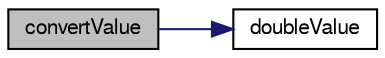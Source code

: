 digraph G
{
  edge [fontname="FreeSans",fontsize="10",labelfontname="FreeSans",labelfontsize="10"];
  node [fontname="FreeSans",fontsize="10",shape=record];
  rankdir="LR";
  Node1 [label="convertValue",height=0.2,width=0.4,color="black", fillcolor="grey75", style="filled" fontcolor="black"];
  Node1 -> Node2 [color="midnightblue",fontsize="10",style="solid",fontname="FreeSans"];
  Node2 [label="doubleValue",height=0.2,width=0.4,color="black", fillcolor="white", style="filled",URL="$classorg_1_1octave_1_1graphics_1_1_double_property.html#aad7c86e3a7c4753efa88b5c659496c05"];
}
